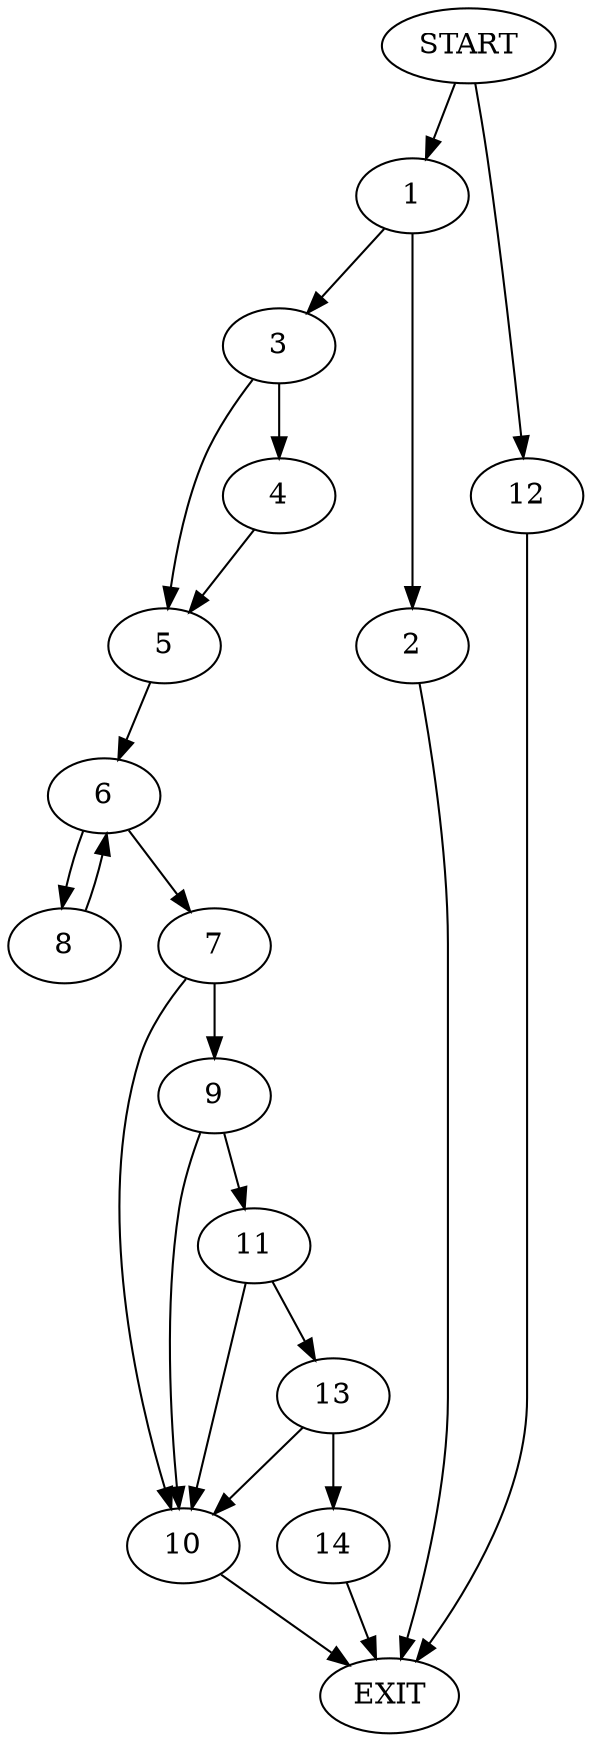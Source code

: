 digraph {
0 [label="START"]
15 [label="EXIT"]
0 -> 1
1 -> 2
1 -> 3
3 -> 4
3 -> 5
2 -> 15
4 -> 5
5 -> 6
6 -> 7
6 -> 8
7 -> 9
7 -> 10
8 -> 6
9 -> 10
9 -> 11
10 -> 15
0 -> 12
12 -> 15
11 -> 13
11 -> 10
13 -> 14
13 -> 10
14 -> 15
}
